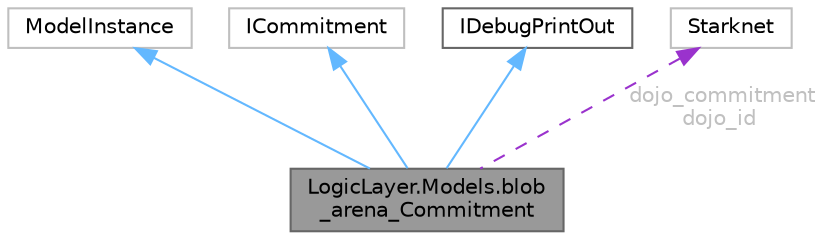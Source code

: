 digraph "LogicLayer.Models.blob_arena_Commitment"
{
 // LATEX_PDF_SIZE
  bgcolor="transparent";
  edge [fontname=Helvetica,fontsize=10,labelfontname=Helvetica,labelfontsize=10];
  node [fontname=Helvetica,fontsize=10,shape=box,height=0.2,width=0.4];
  Node1 [id="Node000001",label="LogicLayer.Models.blob\l_arena_Commitment",height=0.2,width=0.4,color="gray40", fillcolor="grey60", style="filled", fontcolor="black",tooltip="Dojo model, Commitment is a model that holds the hash the user has commited the moment the user choos..."];
  Node2 -> Node1 [id="edge1_Node000001_Node000002",dir="back",color="steelblue1",style="solid",tooltip=" "];
  Node2 [id="Node000002",label="ModelInstance",height=0.2,width=0.4,color="grey75", fillcolor="white", style="filled",tooltip=" "];
  Node3 -> Node1 [id="edge2_Node000001_Node000003",dir="back",color="steelblue1",style="solid",tooltip=" "];
  Node3 [id="Node000003",label="ICommitment",height=0.2,width=0.4,color="grey75", fillcolor="white", style="filled",URL="$interface_i_commitment.html",tooltip=" "];
  Node4 -> Node1 [id="edge3_Node000001_Node000004",dir="back",color="steelblue1",style="solid",tooltip=" "];
  Node4 [id="Node000004",label="IDebugPrintOut",height=0.2,width=0.4,color="gray40", fillcolor="white", style="filled",URL="$interface_i_debug_print_out.html",tooltip="interface for mass debugging of a class"];
  Node5 -> Node1 [id="edge4_Node000001_Node000005",dir="back",color="darkorchid3",style="dashed",tooltip=" ",label=" dojo_commitment\ndojo_id",fontcolor="grey" ];
  Node5 [id="Node000005",label="Starknet",height=0.2,width=0.4,color="grey75", fillcolor="white", style="filled",tooltip=" "];
}
